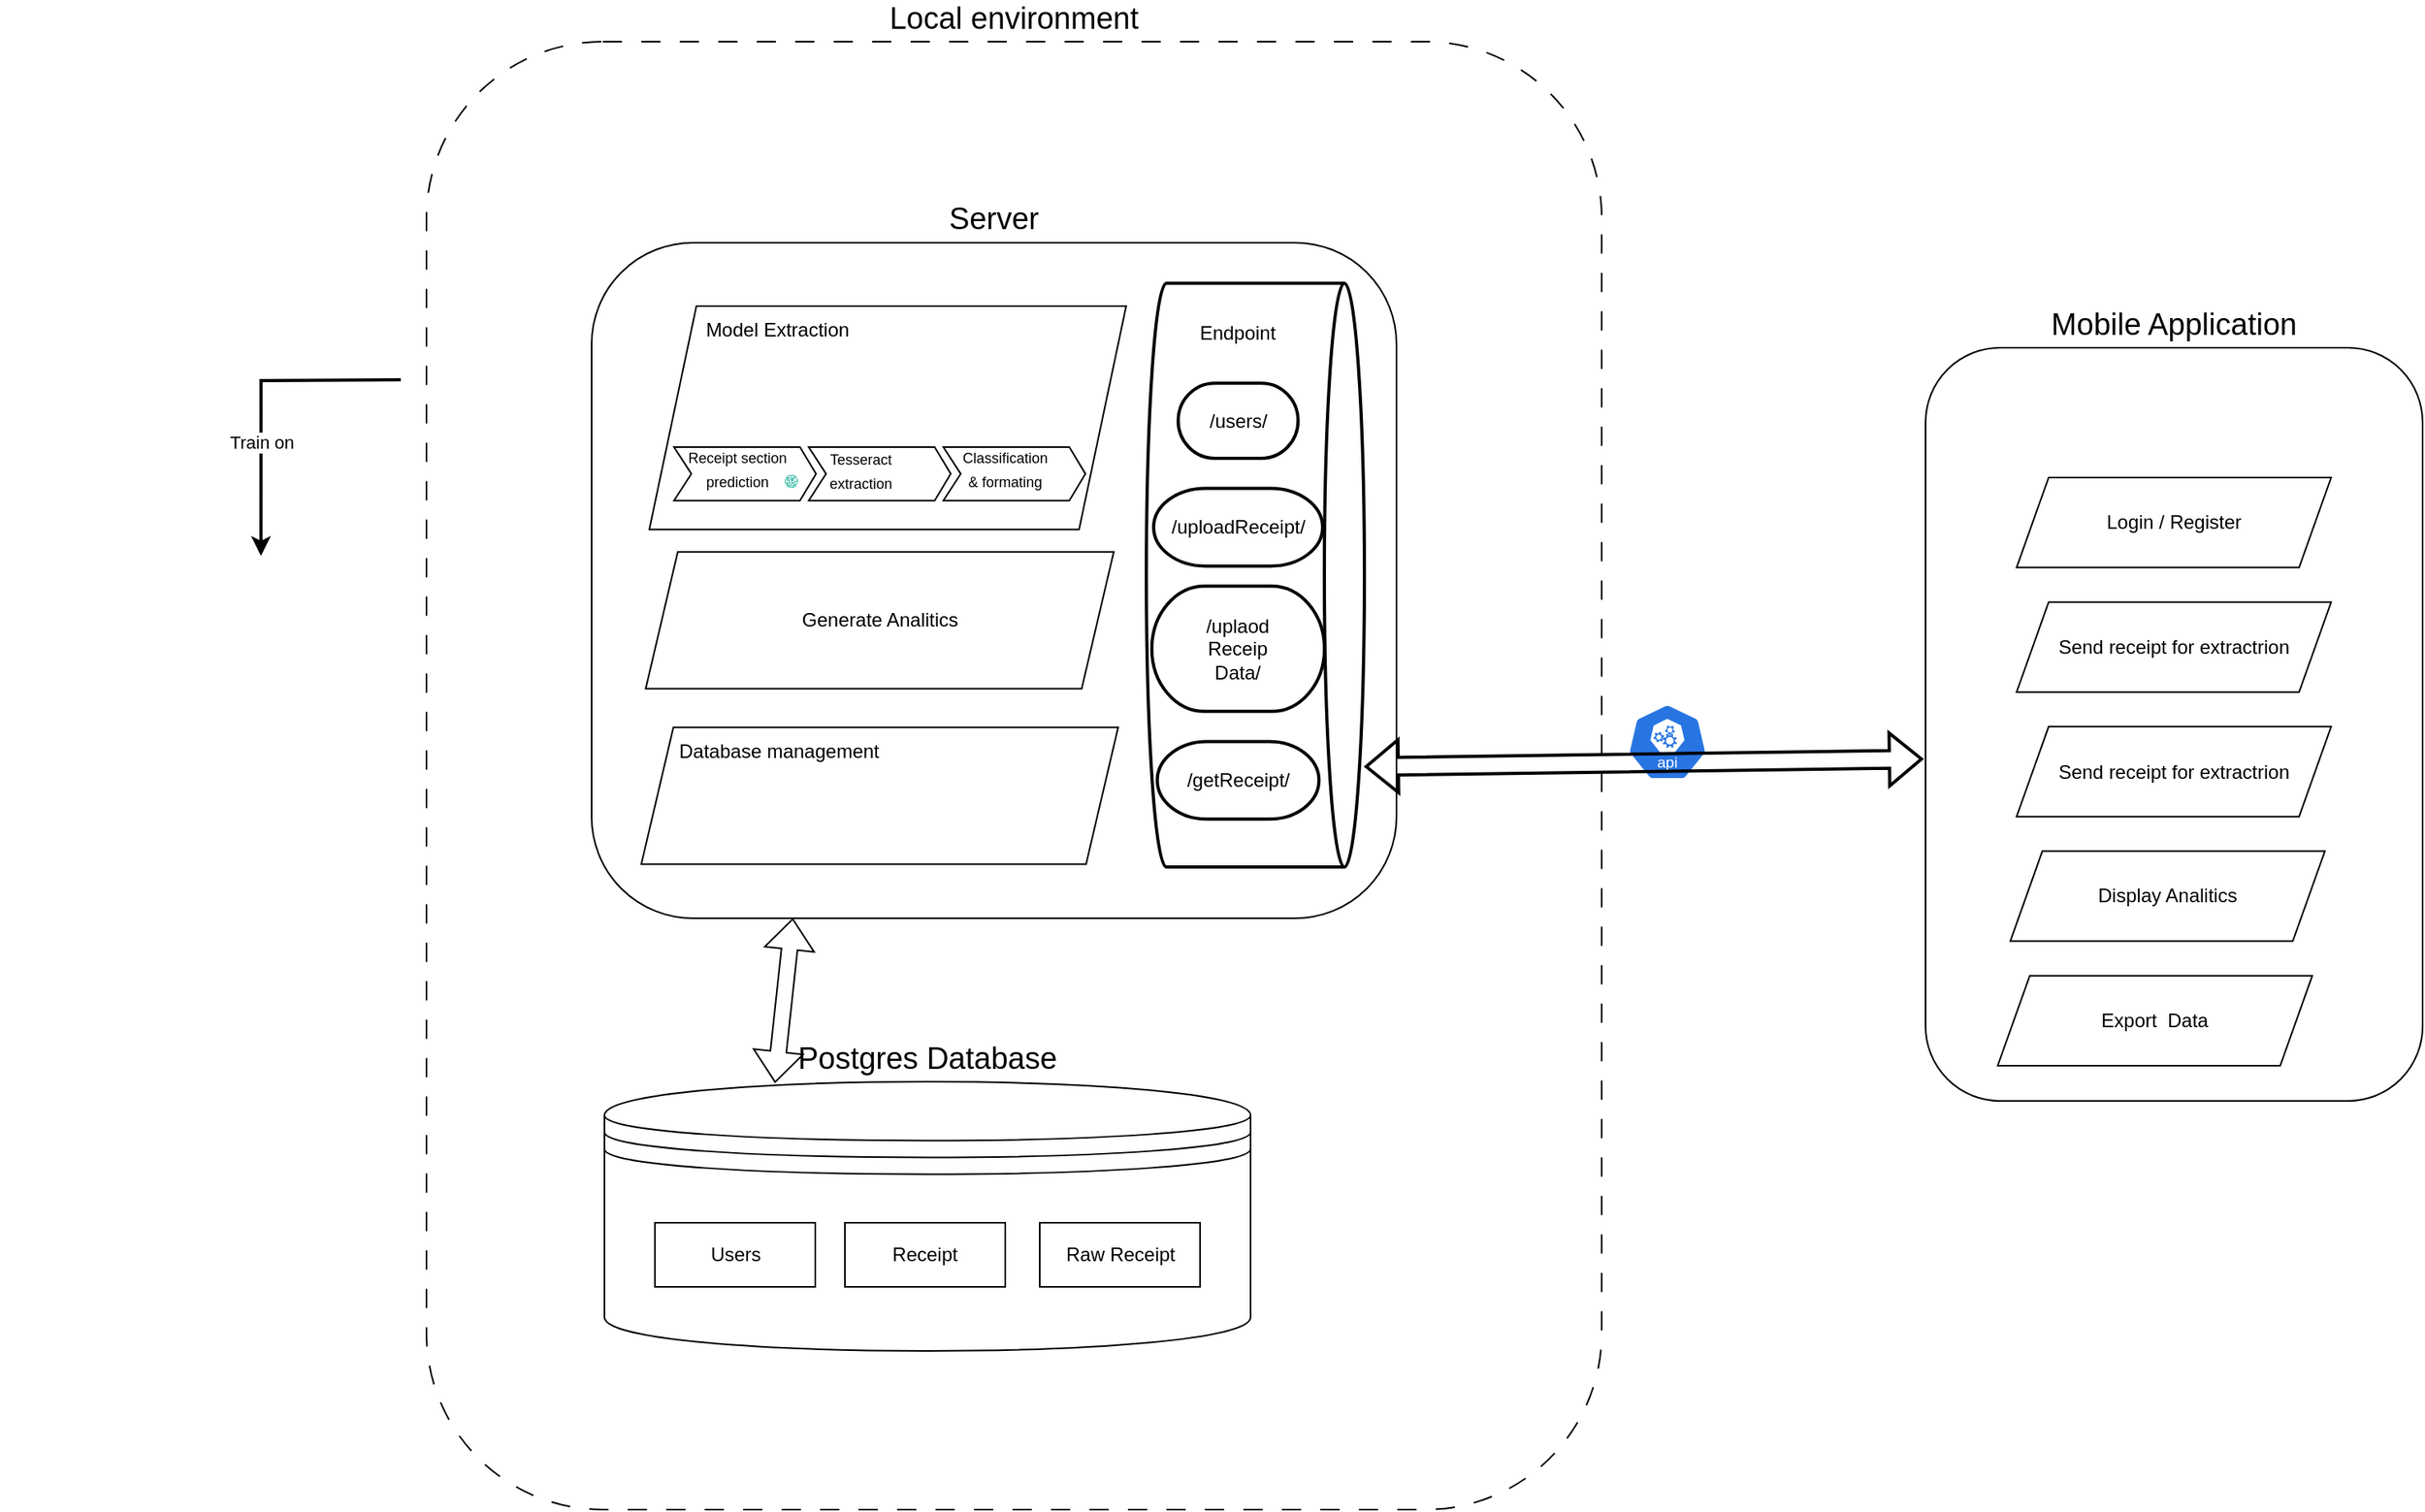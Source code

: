 <mxfile>
    <diagram name="Page-1" id="tKTZuB-xBKqNt3nbTBtX">
        <mxGraphModel dx="3007" dy="2389" grid="0" gridSize="10" guides="1" tooltips="1" connect="1" arrows="1" fold="1" page="1" pageScale="1" pageWidth="827" pageHeight="1169" math="0" shadow="0">
            <root>
                <mxCell id="0"/>
                <mxCell id="1" parent="0"/>
                <mxCell id="6q7W-WelTIBXOBJU0YRO-3" value="&lt;font style=&quot;font-size: 19px;&quot;&gt;Local environment&lt;/font&gt;" style="rounded=1;whiteSpace=wrap;html=1;labelPosition=center;verticalLabelPosition=top;align=center;verticalAlign=bottom;dashed=1;dashPattern=12 12;fillStyle=dashed;" parent="1" vertex="1">
                    <mxGeometry x="-685" y="-592" width="733" height="916" as="geometry"/>
                </mxCell>
                <mxCell id="6q7W-WelTIBXOBJU0YRO-10" value="" style="shape=image;verticalLabelPosition=bottom;labelBackgroundColor=default;verticalAlign=top;aspect=fixed;imageAspect=0;image=https://tse4.mm.bing.net/th?id=OIP.1d0mVLuJOaDz74eOLC4fkAAAAA&amp;pid=Api;" parent="1" vertex="1">
                    <mxGeometry x="-951" y="-303" width="168.32" height="72" as="geometry"/>
                </mxCell>
                <mxCell id="6q7W-WelTIBXOBJU0YRO-15" value="" style="shape=flexArrow;endArrow=classic;startArrow=classic;html=1;rounded=0;entryX=0.25;entryY=1;entryDx=0;entryDy=0;exitX=0.264;exitY=0.004;exitDx=0;exitDy=0;exitPerimeter=0;" parent="1" source="6q7W-WelTIBXOBJU0YRO-5" target="6q7W-WelTIBXOBJU0YRO-1" edge="1">
                    <mxGeometry width="100" height="100" relative="1" as="geometry">
                        <mxPoint x="-427" y="133" as="sourcePoint"/>
                        <mxPoint x="-327" y="33" as="targetPoint"/>
                    </mxGeometry>
                </mxCell>
                <mxCell id="6q7W-WelTIBXOBJU0YRO-16" value="" style="aspect=fixed;sketch=0;html=1;dashed=0;whitespace=wrap;fillColor=#2875E2;strokeColor=#ffffff;points=[[0.005,0.63,0],[0.1,0.2,0],[0.9,0.2,0],[0.5,0,0],[0.995,0.63,0],[0.72,0.99,0],[0.5,1,0],[0.28,0.99,0]];shape=mxgraph.kubernetes.icon2;kubernetesLabel=1;prIcon=api" parent="1" vertex="1">
                    <mxGeometry x="64" y="-179" width="50" height="48" as="geometry"/>
                </mxCell>
                <mxCell id="6q7W-WelTIBXOBJU0YRO-35" value="" style="group;fontSize=18;" parent="1" vertex="1" connectable="0">
                    <mxGeometry x="-574" y="57" width="403" height="168" as="geometry"/>
                </mxCell>
                <mxCell id="6q7W-WelTIBXOBJU0YRO-5" value="&lt;font style=&quot;font-size: 19px;&quot;&gt;Postgres Database&lt;/font&gt;" style="shape=datastore;whiteSpace=wrap;html=1;labelPosition=center;verticalLabelPosition=top;align=center;verticalAlign=bottom;" parent="6q7W-WelTIBXOBJU0YRO-35" vertex="1">
                    <mxGeometry width="403" height="168" as="geometry"/>
                </mxCell>
                <mxCell id="6q7W-WelTIBXOBJU0YRO-34" value="" style="group" parent="6q7W-WelTIBXOBJU0YRO-35" vertex="1" connectable="0">
                    <mxGeometry x="31.5" y="88" width="340" height="40" as="geometry"/>
                </mxCell>
                <mxCell id="6q7W-WelTIBXOBJU0YRO-6" value="Users" style="whiteSpace=wrap;html=1;align=center;" parent="6q7W-WelTIBXOBJU0YRO-34" vertex="1">
                    <mxGeometry width="100" height="40" as="geometry"/>
                </mxCell>
                <mxCell id="6q7W-WelTIBXOBJU0YRO-20" value="Raw Receipt" style="whiteSpace=wrap;html=1;align=center;" parent="6q7W-WelTIBXOBJU0YRO-34" vertex="1">
                    <mxGeometry x="240" width="100" height="40" as="geometry"/>
                </mxCell>
                <mxCell id="6q7W-WelTIBXOBJU0YRO-21" value="Receipt" style="whiteSpace=wrap;html=1;align=center;" parent="6q7W-WelTIBXOBJU0YRO-34" vertex="1">
                    <mxGeometry x="118.5" width="100" height="40" as="geometry"/>
                </mxCell>
                <mxCell id="6q7W-WelTIBXOBJU0YRO-39" value="" style="group" parent="1" vertex="1" connectable="0">
                    <mxGeometry x="-546" y="-350" width="466" height="305" as="geometry"/>
                </mxCell>
                <mxCell id="6q7W-WelTIBXOBJU0YRO-1" value="&lt;font style=&quot;font-size: 19px;&quot;&gt;Server&lt;/font&gt;" style="rounded=1;whiteSpace=wrap;html=1;labelPosition=center;verticalLabelPosition=top;align=center;verticalAlign=bottom;" parent="6q7W-WelTIBXOBJU0YRO-39" vertex="1">
                    <mxGeometry x="-36" y="-116.561" width="502" height="421.561" as="geometry"/>
                </mxCell>
                <mxCell id="gesQ5qLBWTV1xN1W36ZR-29" value="" style="group" parent="6q7W-WelTIBXOBJU0YRO-39" vertex="1" connectable="0">
                    <mxGeometry x="310" y="-91.306" width="136" height="364.358" as="geometry"/>
                </mxCell>
                <mxCell id="gesQ5qLBWTV1xN1W36ZR-5" value="" style="strokeWidth=2;html=1;shape=mxgraph.flowchart.direct_data;whiteSpace=wrap;" parent="gesQ5qLBWTV1xN1W36ZR-29" vertex="1">
                    <mxGeometry width="136" height="364.358" as="geometry"/>
                </mxCell>
                <mxCell id="gesQ5qLBWTV1xN1W36ZR-6" value="Endpoint" style="text;html=1;align=center;verticalAlign=middle;whiteSpace=wrap;rounded=0;" parent="gesQ5qLBWTV1xN1W36ZR-29" vertex="1">
                    <mxGeometry x="23.233" y="7.647" width="68" height="46.913" as="geometry"/>
                </mxCell>
                <mxCell id="gesQ5qLBWTV1xN1W36ZR-25" value="/users/" style="strokeWidth=2;html=1;shape=mxgraph.flowchart.terminator;whiteSpace=wrap;" parent="gesQ5qLBWTV1xN1W36ZR-29" vertex="1">
                    <mxGeometry x="19.833" y="62.379" width="74.8" height="46.913" as="geometry"/>
                </mxCell>
                <mxCell id="gesQ5qLBWTV1xN1W36ZR-26" value="/uploadReceipt/" style="strokeWidth=2;html=1;shape=mxgraph.flowchart.terminator;whiteSpace=wrap;" parent="gesQ5qLBWTV1xN1W36ZR-29" vertex="1">
                    <mxGeometry x="4.533" y="128.057" width="105.4" height="48.477" as="geometry"/>
                </mxCell>
                <mxCell id="gesQ5qLBWTV1xN1W36ZR-27" value="/uplaod&lt;div&gt;Receip&lt;/div&gt;&lt;div&gt;Data/&lt;/div&gt;" style="strokeWidth=2;html=1;shape=mxgraph.flowchart.terminator;whiteSpace=wrap;" parent="gesQ5qLBWTV1xN1W36ZR-29" vertex="1">
                    <mxGeometry x="3.4" y="189.044" width="107.667" height="78.189" as="geometry"/>
                </mxCell>
                <mxCell id="gesQ5qLBWTV1xN1W36ZR-28" value="/getReceipt/" style="strokeWidth=2;html=1;shape=mxgraph.flowchart.terminator;whiteSpace=wrap;" parent="gesQ5qLBWTV1xN1W36ZR-29" vertex="1">
                    <mxGeometry x="6.8" y="285.998" width="100.867" height="48.477" as="geometry"/>
                </mxCell>
                <mxCell id="6q7W-WelTIBXOBJU0YRO-36" value="" style="group" parent="6q7W-WelTIBXOBJU0YRO-39" vertex="1" connectable="0">
                    <mxGeometry x="-0.004" y="-77" width="297.404" height="139.339" as="geometry"/>
                </mxCell>
                <mxCell id="6q7W-WelTIBXOBJU0YRO-31" value="" style="shape=parallelogram;perimeter=parallelogramPerimeter;whiteSpace=wrap;html=1;fixedSize=1;labelPosition=center;verticalLabelPosition=middle;align=center;verticalAlign=middle;size=29.357;" parent="6q7W-WelTIBXOBJU0YRO-36" vertex="1">
                    <mxGeometry width="297.404" height="139.339" as="geometry"/>
                </mxCell>
                <mxCell id="gesQ5qLBWTV1xN1W36ZR-30" value="Model Extraction" style="text;html=1;align=center;verticalAlign=middle;whiteSpace=wrap;rounded=0;" parent="6q7W-WelTIBXOBJU0YRO-36" vertex="1">
                    <mxGeometry x="19.4" width="121.6" height="29.74" as="geometry"/>
                </mxCell>
                <mxCell id="Wht4OzGkCItvq8DnMEh8-46" value="" style="group" parent="6q7W-WelTIBXOBJU0YRO-36" vertex="1" connectable="0">
                    <mxGeometry x="15.4" y="88" width="256.604" height="38.2" as="geometry"/>
                </mxCell>
                <mxCell id="Wht4OzGkCItvq8DnMEh8-11" value="" style="group" parent="Wht4OzGkCItvq8DnMEh8-46" vertex="1" connectable="0">
                    <mxGeometry width="88.6" height="33.36" as="geometry"/>
                </mxCell>
                <mxCell id="Wht4OzGkCItvq8DnMEh8-7" value="" style="html=1;shape=mxgraph.infographic.ribbonSimple;notch1=10.83;notch2=10.03;align=center;verticalAlign=middle;fontSize=14;fontStyle=0;fillColor=#FFFFFF;whiteSpace=wrap;" parent="Wht4OzGkCItvq8DnMEh8-11" vertex="1">
                    <mxGeometry width="88.6" height="33.36" as="geometry"/>
                </mxCell>
                <mxCell id="Wht4OzGkCItvq8DnMEh8-9" value="&lt;font style=&quot;font-size: 9px;&quot;&gt;Receipt section prediction&lt;/font&gt;" style="text;html=1;align=center;verticalAlign=middle;whiteSpace=wrap;rounded=0;" parent="Wht4OzGkCItvq8DnMEh8-11" vertex="1">
                    <mxGeometry x="6" y="0.48" width="68.41" height="25.02" as="geometry"/>
                </mxCell>
                <mxCell id="6q7W-WelTIBXOBJU0YRO-8" value="&lt;font color=&quot;#ffffff&quot;&gt;Yolo Model&lt;/font&gt;" style="sketch=0;outlineConnect=0;fontColor=#232F3E;gradientColor=none;fillColor=#01A88D;strokeColor=none;dashed=0;verticalLabelPosition=bottom;verticalAlign=top;align=center;html=1;fontSize=12;fontStyle=0;aspect=fixed;pointerEvents=1;shape=mxgraph.aws4.sagemaker_model;" parent="Wht4OzGkCItvq8DnMEh8-11" vertex="1">
                    <mxGeometry x="69.072" y="17.182" width="8.32" height="8.32" as="geometry"/>
                </mxCell>
                <mxCell id="Wht4OzGkCItvq8DnMEh8-41" value="" style="group" parent="Wht4OzGkCItvq8DnMEh8-46" vertex="1" connectable="0">
                    <mxGeometry x="168.004" width="88.6" height="38.2" as="geometry"/>
                </mxCell>
                <mxCell id="Wht4OzGkCItvq8DnMEh8-42" value="" style="html=1;shape=mxgraph.infographic.ribbonSimple;notch1=10.83;notch2=10.03;align=center;verticalAlign=middle;fontSize=14;fontStyle=0;fillColor=#FFFFFF;whiteSpace=wrap;" parent="Wht4OzGkCItvq8DnMEh8-41" vertex="1">
                    <mxGeometry width="88.6" height="33.36" as="geometry"/>
                </mxCell>
                <mxCell id="Wht4OzGkCItvq8DnMEh8-43" value="&lt;font style=&quot;font-size: 9px;&quot;&gt;Classification &amp;amp; formating&lt;/font&gt;" style="text;html=1;align=center;verticalAlign=middle;whiteSpace=wrap;rounded=0;" parent="Wht4OzGkCItvq8DnMEh8-41" vertex="1">
                    <mxGeometry x="8" width="62.41" height="25.02" as="geometry"/>
                </mxCell>
                <mxCell id="Wht4OzGkCItvq8DnMEh8-12" value="" style="group" parent="Wht4OzGkCItvq8DnMEh8-41" vertex="1" connectable="0">
                    <mxGeometry x="-84" width="88.6" height="38.2" as="geometry"/>
                </mxCell>
                <mxCell id="Wht4OzGkCItvq8DnMEh8-13" value="" style="html=1;shape=mxgraph.infographic.ribbonSimple;notch1=10.83;notch2=10.03;align=center;verticalAlign=middle;fontSize=14;fontStyle=0;fillColor=#FFFFFF;whiteSpace=wrap;" parent="Wht4OzGkCItvq8DnMEh8-12" vertex="1">
                    <mxGeometry width="88.6" height="33.36" as="geometry"/>
                </mxCell>
                <mxCell id="Wht4OzGkCItvq8DnMEh8-14" value="&lt;font style=&quot;font-size: 9px;&quot;&gt;Tesseract extraction&lt;/font&gt;" style="text;html=1;align=center;verticalAlign=middle;whiteSpace=wrap;rounded=0;" parent="Wht4OzGkCItvq8DnMEh8-12" vertex="1">
                    <mxGeometry x="1.59" y="1.37" width="62.41" height="25.02" as="geometry"/>
                </mxCell>
                <mxCell id="6q7W-WelTIBXOBJU0YRO-11" value="" style="shape=image;verticalLabelPosition=bottom;labelBackgroundColor=default;verticalAlign=top;aspect=fixed;imageAspect=0;image=https://logodix.com/logo/1752785.png;" parent="Wht4OzGkCItvq8DnMEh8-12" vertex="1">
                    <mxGeometry x="58" y="4.99" width="21" height="23.38" as="geometry"/>
                </mxCell>
                <mxCell id="6q7W-WelTIBXOBJU0YRO-44" value="" style="group" parent="1" vertex="1" connectable="0">
                    <mxGeometry x="250" y="-401" width="310" height="470" as="geometry"/>
                </mxCell>
                <mxCell id="6q7W-WelTIBXOBJU0YRO-2" value="&lt;font style=&quot;font-size: 19px;&quot;&gt;Mobile Application&lt;/font&gt;" style="rounded=1;whiteSpace=wrap;html=1;labelPosition=center;verticalLabelPosition=top;align=center;verticalAlign=bottom;" parent="6q7W-WelTIBXOBJU0YRO-44" vertex="1">
                    <mxGeometry width="310" height="470" as="geometry"/>
                </mxCell>
                <mxCell id="6q7W-WelTIBXOBJU0YRO-43" value="" style="group" parent="6q7W-WelTIBXOBJU0YRO-44" vertex="1" connectable="0">
                    <mxGeometry x="44.997" y="80.996" width="207.975" height="367.012" as="geometry"/>
                </mxCell>
                <mxCell id="6q7W-WelTIBXOBJU0YRO-24" value="Login / Register" style="shape=parallelogram;perimeter=parallelogramPerimeter;whiteSpace=wrap;html=1;fixedSize=1;" parent="6q7W-WelTIBXOBJU0YRO-43" vertex="1">
                    <mxGeometry x="11.772" width="196.203" height="56.175" as="geometry"/>
                </mxCell>
                <mxCell id="6q7W-WelTIBXOBJU0YRO-25" value="Send receipt for extractrion" style="shape=parallelogram;perimeter=parallelogramPerimeter;whiteSpace=wrap;html=1;fixedSize=1;" parent="6q7W-WelTIBXOBJU0YRO-43" vertex="1">
                    <mxGeometry x="11.772" y="77.709" width="196.203" height="56.175" as="geometry"/>
                </mxCell>
                <mxCell id="6q7W-WelTIBXOBJU0YRO-26" value="Send receipt for extractrion" style="shape=parallelogram;perimeter=parallelogramPerimeter;whiteSpace=wrap;html=1;fixedSize=1;" parent="6q7W-WelTIBXOBJU0YRO-43" vertex="1">
                    <mxGeometry x="11.772" y="155.418" width="196.203" height="56.175" as="geometry"/>
                </mxCell>
                <mxCell id="6q7W-WelTIBXOBJU0YRO-27" value="Display Analitics" style="shape=parallelogram;perimeter=parallelogramPerimeter;whiteSpace=wrap;html=1;fixedSize=1;" parent="6q7W-WelTIBXOBJU0YRO-43" vertex="1">
                    <mxGeometry x="7.848" y="233.127" width="196.203" height="56.175" as="geometry"/>
                </mxCell>
                <mxCell id="6q7W-WelTIBXOBJU0YRO-28" value="Export&amp;nbsp; Data" style="shape=parallelogram;perimeter=parallelogramPerimeter;whiteSpace=wrap;html=1;fixedSize=1;" parent="6q7W-WelTIBXOBJU0YRO-43" vertex="1">
                    <mxGeometry y="310.837" width="196.203" height="56.175" as="geometry"/>
                </mxCell>
                <mxCell id="GPoHFAG82HTjP6kqSNCB-1" value="" style="shape=image;verticalLabelPosition=bottom;labelBackgroundColor=default;verticalAlign=top;aspect=fixed;imageAspect=0;image=http://blog.expertsoftwareteam.com/wp-content/uploads/2019/01/flutter12.png;" parent="6q7W-WelTIBXOBJU0YRO-44" vertex="1">
                    <mxGeometry x="159" y="7" width="119" height="44.08" as="geometry"/>
                </mxCell>
                <mxCell id="gesQ5qLBWTV1xN1W36ZR-1" style="edgeStyle=orthogonalEdgeStyle;rounded=0;orthogonalLoop=1;jettySize=auto;html=1;entryX=0.967;entryY=0.443;entryDx=0;entryDy=0;entryPerimeter=0;strokeWidth=2;" parent="1" target="6q7W-WelTIBXOBJU0YRO-10" edge="1">
                    <mxGeometry relative="1" as="geometry">
                        <mxPoint x="-701" y="-381" as="sourcePoint"/>
                    </mxGeometry>
                </mxCell>
                <mxCell id="gesQ5qLBWTV1xN1W36ZR-2" value="Train on" style="edgeLabel;html=1;align=center;verticalAlign=middle;resizable=0;points=[];" parent="gesQ5qLBWTV1xN1W36ZR-1" vertex="1" connectable="0">
                    <mxGeometry x="0.273" y="1" relative="1" as="geometry">
                        <mxPoint x="-1" as="offset"/>
                    </mxGeometry>
                </mxCell>
                <mxCell id="6q7W-WelTIBXOBJU0YRO-17" value="" style="shape=flexArrow;endArrow=classic;startArrow=classic;html=1;rounded=0;entryX=1.001;entryY=0.828;entryDx=0;entryDy=0;exitX=-0.005;exitY=0.546;exitDx=0;exitDy=0;exitPerimeter=0;entryPerimeter=0;strokeWidth=2;" parent="1" source="6q7W-WelTIBXOBJU0YRO-2" target="gesQ5qLBWTV1xN1W36ZR-5" edge="1">
                    <mxGeometry width="100" height="100" relative="1" as="geometry">
                        <mxPoint x="206" y="-27" as="sourcePoint"/>
                        <mxPoint x="207" y="-149" as="targetPoint"/>
                    </mxGeometry>
                </mxCell>
                <mxCell id="6q7W-WelTIBXOBJU0YRO-38" value="" style="group" parent="1" vertex="1" connectable="0">
                    <mxGeometry x="-551" y="-430" width="312" height="351.19" as="geometry"/>
                </mxCell>
                <mxCell id="6q7W-WelTIBXOBJU0YRO-37" value="" style="group" parent="6q7W-WelTIBXOBJU0YRO-38" vertex="1" connectable="0">
                    <mxGeometry y="156.4" width="297.404" height="194.79" as="geometry"/>
                </mxCell>
                <mxCell id="6q7W-WelTIBXOBJU0YRO-32" value="Generate Analitics" style="shape=parallelogram;perimeter=parallelogramPerimeter;whiteSpace=wrap;html=1;fixedSize=1;container=0;" parent="6q7W-WelTIBXOBJU0YRO-37" vertex="1">
                    <mxGeometry x="2.737" width="291.93" height="85.309" as="geometry"/>
                </mxCell>
                <mxCell id="6q7W-WelTIBXOBJU0YRO-33" value="" style="shape=parallelogram;perimeter=parallelogramPerimeter;whiteSpace=wrap;html=1;fixedSize=1;" parent="6q7W-WelTIBXOBJU0YRO-37" vertex="1">
                    <mxGeometry y="109.48" width="297.404" height="85.309" as="geometry"/>
                </mxCell>
                <mxCell id="Wht4OzGkCItvq8DnMEh8-47" value="Database management" style="text;html=1;align=center;verticalAlign=middle;whiteSpace=wrap;rounded=0;" parent="6q7W-WelTIBXOBJU0YRO-37" vertex="1">
                    <mxGeometry x="2.74" y="109.48" width="166" height="29.74" as="geometry"/>
                </mxCell>
            </root>
        </mxGraphModel>
    </diagram>
</mxfile>